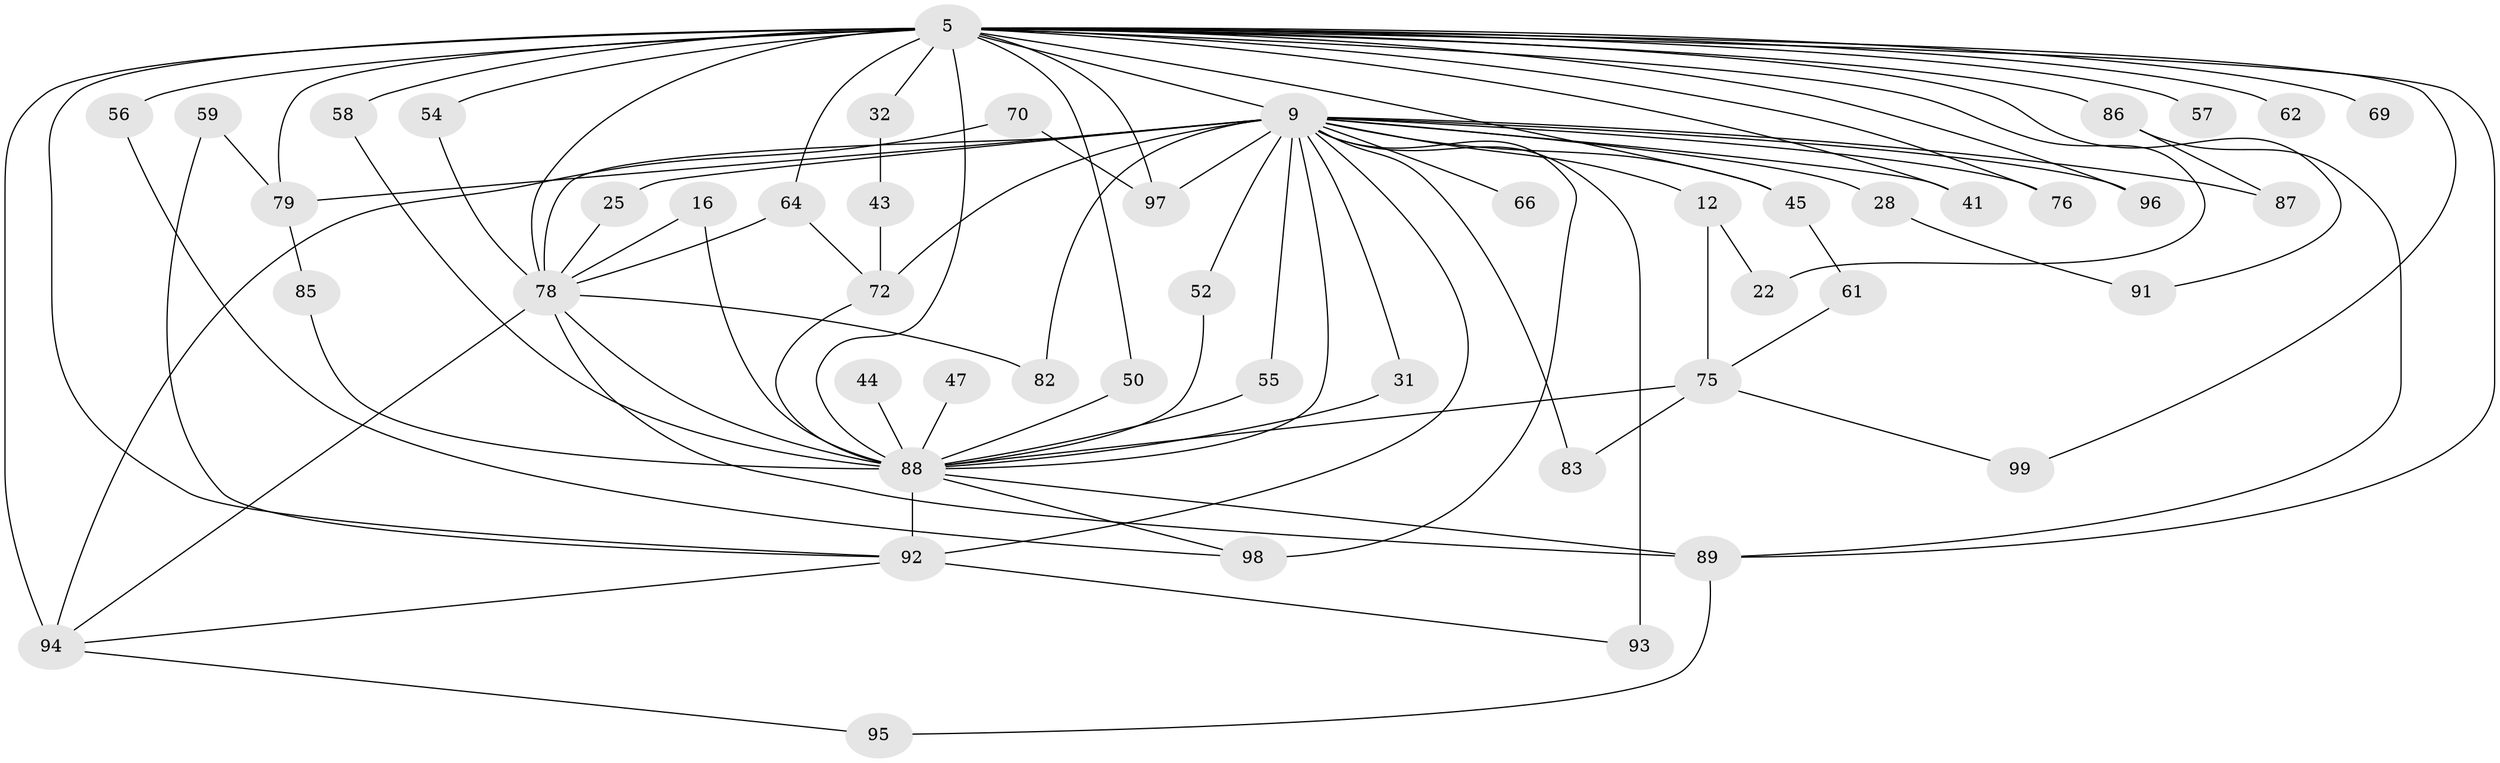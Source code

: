 // original degree distribution, {19: 0.020202020202020204, 18: 0.010101010101010102, 22: 0.010101010101010102, 23: 0.010101010101010102, 21: 0.010101010101010102, 26: 0.020202020202020204, 13: 0.010101010101010102, 16: 0.010101010101010102, 4: 0.0707070707070707, 5: 0.04040404040404041, 6: 0.020202020202020204, 2: 0.494949494949495, 3: 0.26262626262626265, 7: 0.010101010101010102}
// Generated by graph-tools (version 1.1) at 2025/43/03/09/25 04:43:20]
// undirected, 49 vertices, 91 edges
graph export_dot {
graph [start="1"]
  node [color=gray90,style=filled];
  5 [super="+3+2"];
  9 [super="+7"];
  12;
  16;
  22;
  25;
  28;
  31;
  32;
  41;
  43;
  44;
  45 [super="+27"];
  47 [super="+24"];
  50;
  52;
  54;
  55;
  56;
  57;
  58 [super="+36"];
  59;
  61;
  62;
  64 [super="+46"];
  66;
  69;
  70;
  72 [super="+33+15"];
  75 [super="+34"];
  76 [super="+40"];
  78 [super="+60+63"];
  79 [super="+14+49"];
  82;
  83;
  85;
  86 [super="+11"];
  87 [super="+17"];
  88 [super="+38+51+6"];
  89 [super="+68+84+48"];
  91;
  92 [super="+73+67+74+90"];
  93 [super="+30"];
  94 [super="+77+80+18"];
  95;
  96;
  97 [super="+26"];
  98 [super="+53+71"];
  99;
  5 -- 9 [weight=8];
  5 -- 41;
  5 -- 57 [weight=2];
  5 -- 58 [weight=2];
  5 -- 62 [weight=2];
  5 -- 94 [weight=4];
  5 -- 99;
  5 -- 69;
  5 -- 54;
  5 -- 56 [weight=2];
  5 -- 76 [weight=2];
  5 -- 79 [weight=2];
  5 -- 22;
  5 -- 91;
  5 -- 32 [weight=2];
  5 -- 96;
  5 -- 97 [weight=2];
  5 -- 45 [weight=2];
  5 -- 50;
  5 -- 64;
  5 -- 88 [weight=10];
  5 -- 92 [weight=2];
  5 -- 89;
  5 -- 78 [weight=10];
  5 -- 86 [weight=2];
  9 -- 12 [weight=2];
  9 -- 28 [weight=2];
  9 -- 41;
  9 -- 52;
  9 -- 66 [weight=2];
  9 -- 72 [weight=3];
  9 -- 79 [weight=2];
  9 -- 82;
  9 -- 92 [weight=2];
  9 -- 93 [weight=2];
  9 -- 96;
  9 -- 83;
  9 -- 87 [weight=2];
  9 -- 25;
  9 -- 31;
  9 -- 55;
  9 -- 45;
  9 -- 76;
  9 -- 97;
  9 -- 98 [weight=2];
  9 -- 88 [weight=5];
  9 -- 78 [weight=7];
  12 -- 22;
  12 -- 75;
  16 -- 88;
  16 -- 78;
  25 -- 78;
  28 -- 91;
  31 -- 88;
  32 -- 43;
  43 -- 72;
  44 -- 88;
  45 -- 61;
  47 -- 88 [weight=3];
  50 -- 88;
  52 -- 88;
  54 -- 78;
  55 -- 88;
  56 -- 98;
  58 -- 88;
  59 -- 79;
  59 -- 92;
  61 -- 75;
  64 -- 72;
  64 -- 78;
  70 -- 97;
  70 -- 94;
  72 -- 88;
  75 -- 99;
  75 -- 83;
  75 -- 88 [weight=4];
  78 -- 88 [weight=5];
  78 -- 94 [weight=2];
  78 -- 89 [weight=2];
  78 -- 82;
  79 -- 85;
  85 -- 88;
  86 -- 89;
  86 -- 87;
  88 -- 89 [weight=4];
  88 -- 92 [weight=3];
  88 -- 98;
  89 -- 95;
  92 -- 93;
  92 -- 94;
  94 -- 95;
}
